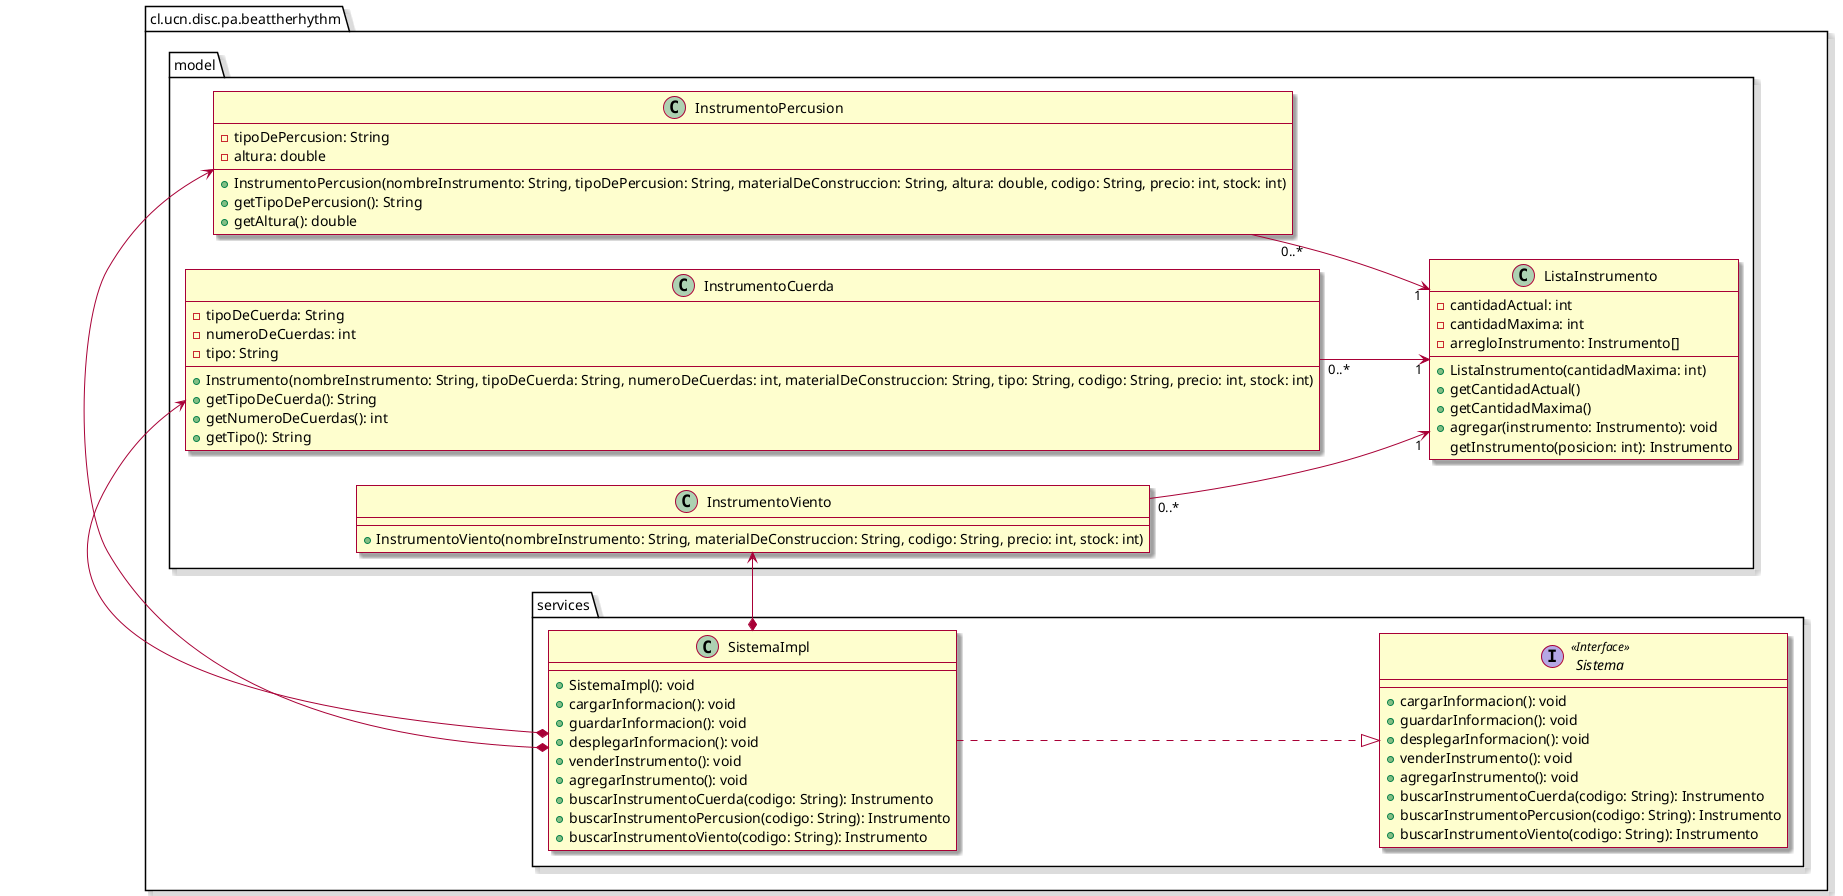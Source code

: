 @startuml
left to right direction
set separator none
!pragma useIntermediatePackages false
skin rose
package cl.ucn.disc.pa.beattherhythm{
    package model{
        class ListaInstrumento{
            -cantidadActual: int
            -cantidadMaxima: int
            -arregloInstrumento: Instrumento[]
            +ListaInstrumento(cantidadMaxima: int)
            +getCantidadActual()
            +getCantidadMaxima()
            +agregar(instrumento: Instrumento): void
            getInstrumento(posicion: int): Instrumento
        }

        class InstrumentoCuerda{
            -tipoDeCuerda: String
            -numeroDeCuerdas: int
            -tipo: String
            +Instrumento(nombreInstrumento: String, tipoDeCuerda: String, numeroDeCuerdas: int, materialDeConstruccion: String, tipo: String, codigo: String, precio: int, stock: int)
            +getTipoDeCuerda(): String
            +getNumeroDeCuerdas(): int
            +getTipo(): String
        }

        class InstrumentoPercusion{
            -tipoDePercusion: String
            -altura: double
            +InstrumentoPercusion(nombreInstrumento: String, tipoDePercusion: String, materialDeConstruccion: String, altura: double, codigo: String, precio: int, stock: int)
            +getTipoDePercusion(): String
            +getAltura(): double
        }

        class InstrumentoViento{
            +InstrumentoViento(nombreInstrumento: String, materialDeConstruccion: String, codigo: String, precio: int, stock: int)
        }

    }
    package services{
        interface Sistema <<Interface>>{
            +cargarInformacion(): void
            +guardarInformacion(): void
            +desplegarInformacion(): void
            +venderInstrumento(): void
            +agregarInstrumento(): void
            +buscarInstrumentoCuerda(codigo: String): Instrumento
            +buscarInstrumentoPercusion(codigo: String): Instrumento
            +buscarInstrumentoViento(codigo: String): Instrumento
        }
        class SistemaImpl{
            +SistemaImpl(): void
            +cargarInformacion(): void
            +guardarInformacion(): void
            +desplegarInformacion(): void
            +venderInstrumento(): void
            +agregarInstrumento(): void
            +buscarInstrumentoCuerda(codigo: String): Instrumento
            +buscarInstrumentoPercusion(codigo: String): Instrumento
            +buscarInstrumentoViento(codigo: String): Instrumento


        }
    }
}

SistemaImpl ..|> Sistema
InstrumentoCuerda "0..*" --> "1" ListaInstrumento
InstrumentoPercusion "0..*" --> "1" ListaInstrumento
InstrumentoViento "0..*" --> "1" ListaInstrumento
SistemaImpl *-> InstrumentoPercusion
SistemaImpl *-> InstrumentoCuerda
SistemaImpl *-> InstrumentoViento

@enduml
